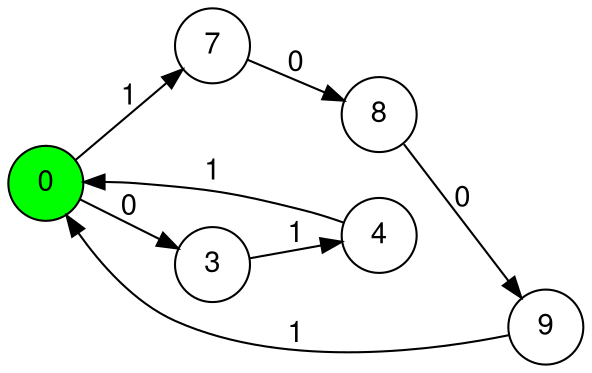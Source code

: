 digraph finite_state_machine {
    fontname="Helvetica,Arial,sans-serif"
    node [fontname="Helvetica,Arial,sans-serif"]
    edge [fontname="Helvetica,Arial,sans-serif"]
    rankdir=LR;
    node [shape=circle style=filled fillcolor=green] 0;
    node [shape=doublecircle fillcolor=white] 0;
    node [shape=circle fillcolor=white];
    0 -> 3 [label = "0"];
    7 -> 8 [label = "0"];
    4 -> 0 [label = "1"];
    8 -> 9 [label = "0"];
    9 -> 0 [label = "1"];
    3 -> 4 [label = "1"];
    0 -> 7 [label = "1"];
}